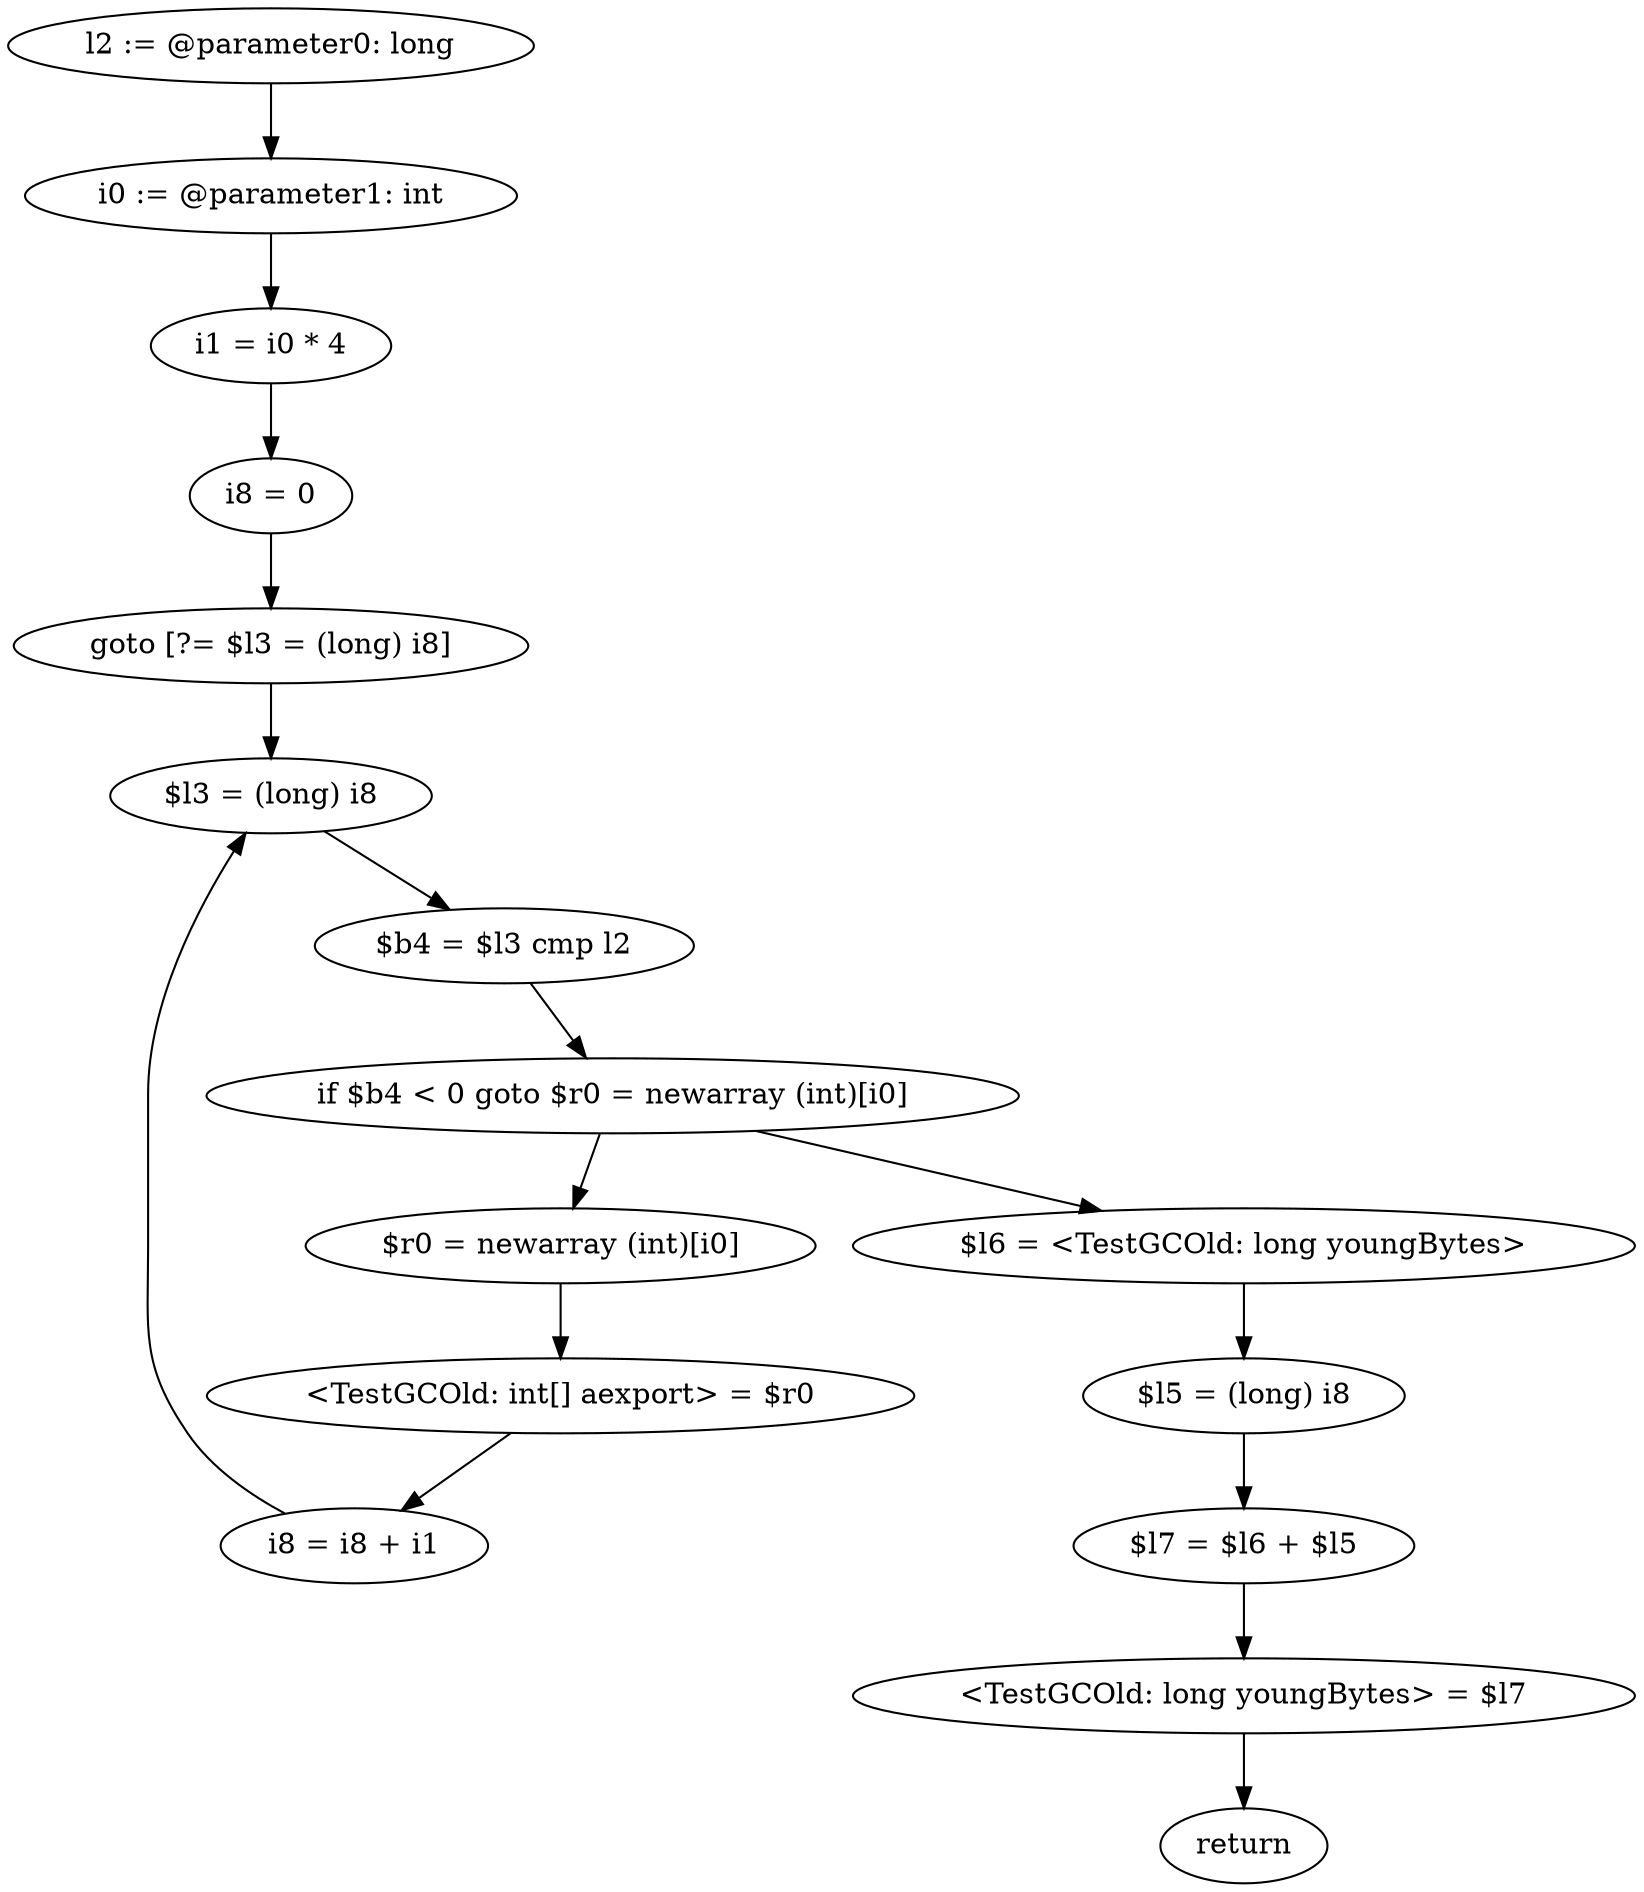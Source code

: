 digraph "unitGraph" {
    "l2 := @parameter0: long"
    "i0 := @parameter1: int"
    "i1 = i0 * 4"
    "i8 = 0"
    "goto [?= $l3 = (long) i8]"
    "$r0 = newarray (int)[i0]"
    "<TestGCOld: int[] aexport> = $r0"
    "i8 = i8 + i1"
    "$l3 = (long) i8"
    "$b4 = $l3 cmp l2"
    "if $b4 < 0 goto $r0 = newarray (int)[i0]"
    "$l6 = <TestGCOld: long youngBytes>"
    "$l5 = (long) i8"
    "$l7 = $l6 + $l5"
    "<TestGCOld: long youngBytes> = $l7"
    "return"
    "l2 := @parameter0: long"->"i0 := @parameter1: int";
    "i0 := @parameter1: int"->"i1 = i0 * 4";
    "i1 = i0 * 4"->"i8 = 0";
    "i8 = 0"->"goto [?= $l3 = (long) i8]";
    "goto [?= $l3 = (long) i8]"->"$l3 = (long) i8";
    "$r0 = newarray (int)[i0]"->"<TestGCOld: int[] aexport> = $r0";
    "<TestGCOld: int[] aexport> = $r0"->"i8 = i8 + i1";
    "i8 = i8 + i1"->"$l3 = (long) i8";
    "$l3 = (long) i8"->"$b4 = $l3 cmp l2";
    "$b4 = $l3 cmp l2"->"if $b4 < 0 goto $r0 = newarray (int)[i0]";
    "if $b4 < 0 goto $r0 = newarray (int)[i0]"->"$l6 = <TestGCOld: long youngBytes>";
    "if $b4 < 0 goto $r0 = newarray (int)[i0]"->"$r0 = newarray (int)[i0]";
    "$l6 = <TestGCOld: long youngBytes>"->"$l5 = (long) i8";
    "$l5 = (long) i8"->"$l7 = $l6 + $l5";
    "$l7 = $l6 + $l5"->"<TestGCOld: long youngBytes> = $l7";
    "<TestGCOld: long youngBytes> = $l7"->"return";
}
